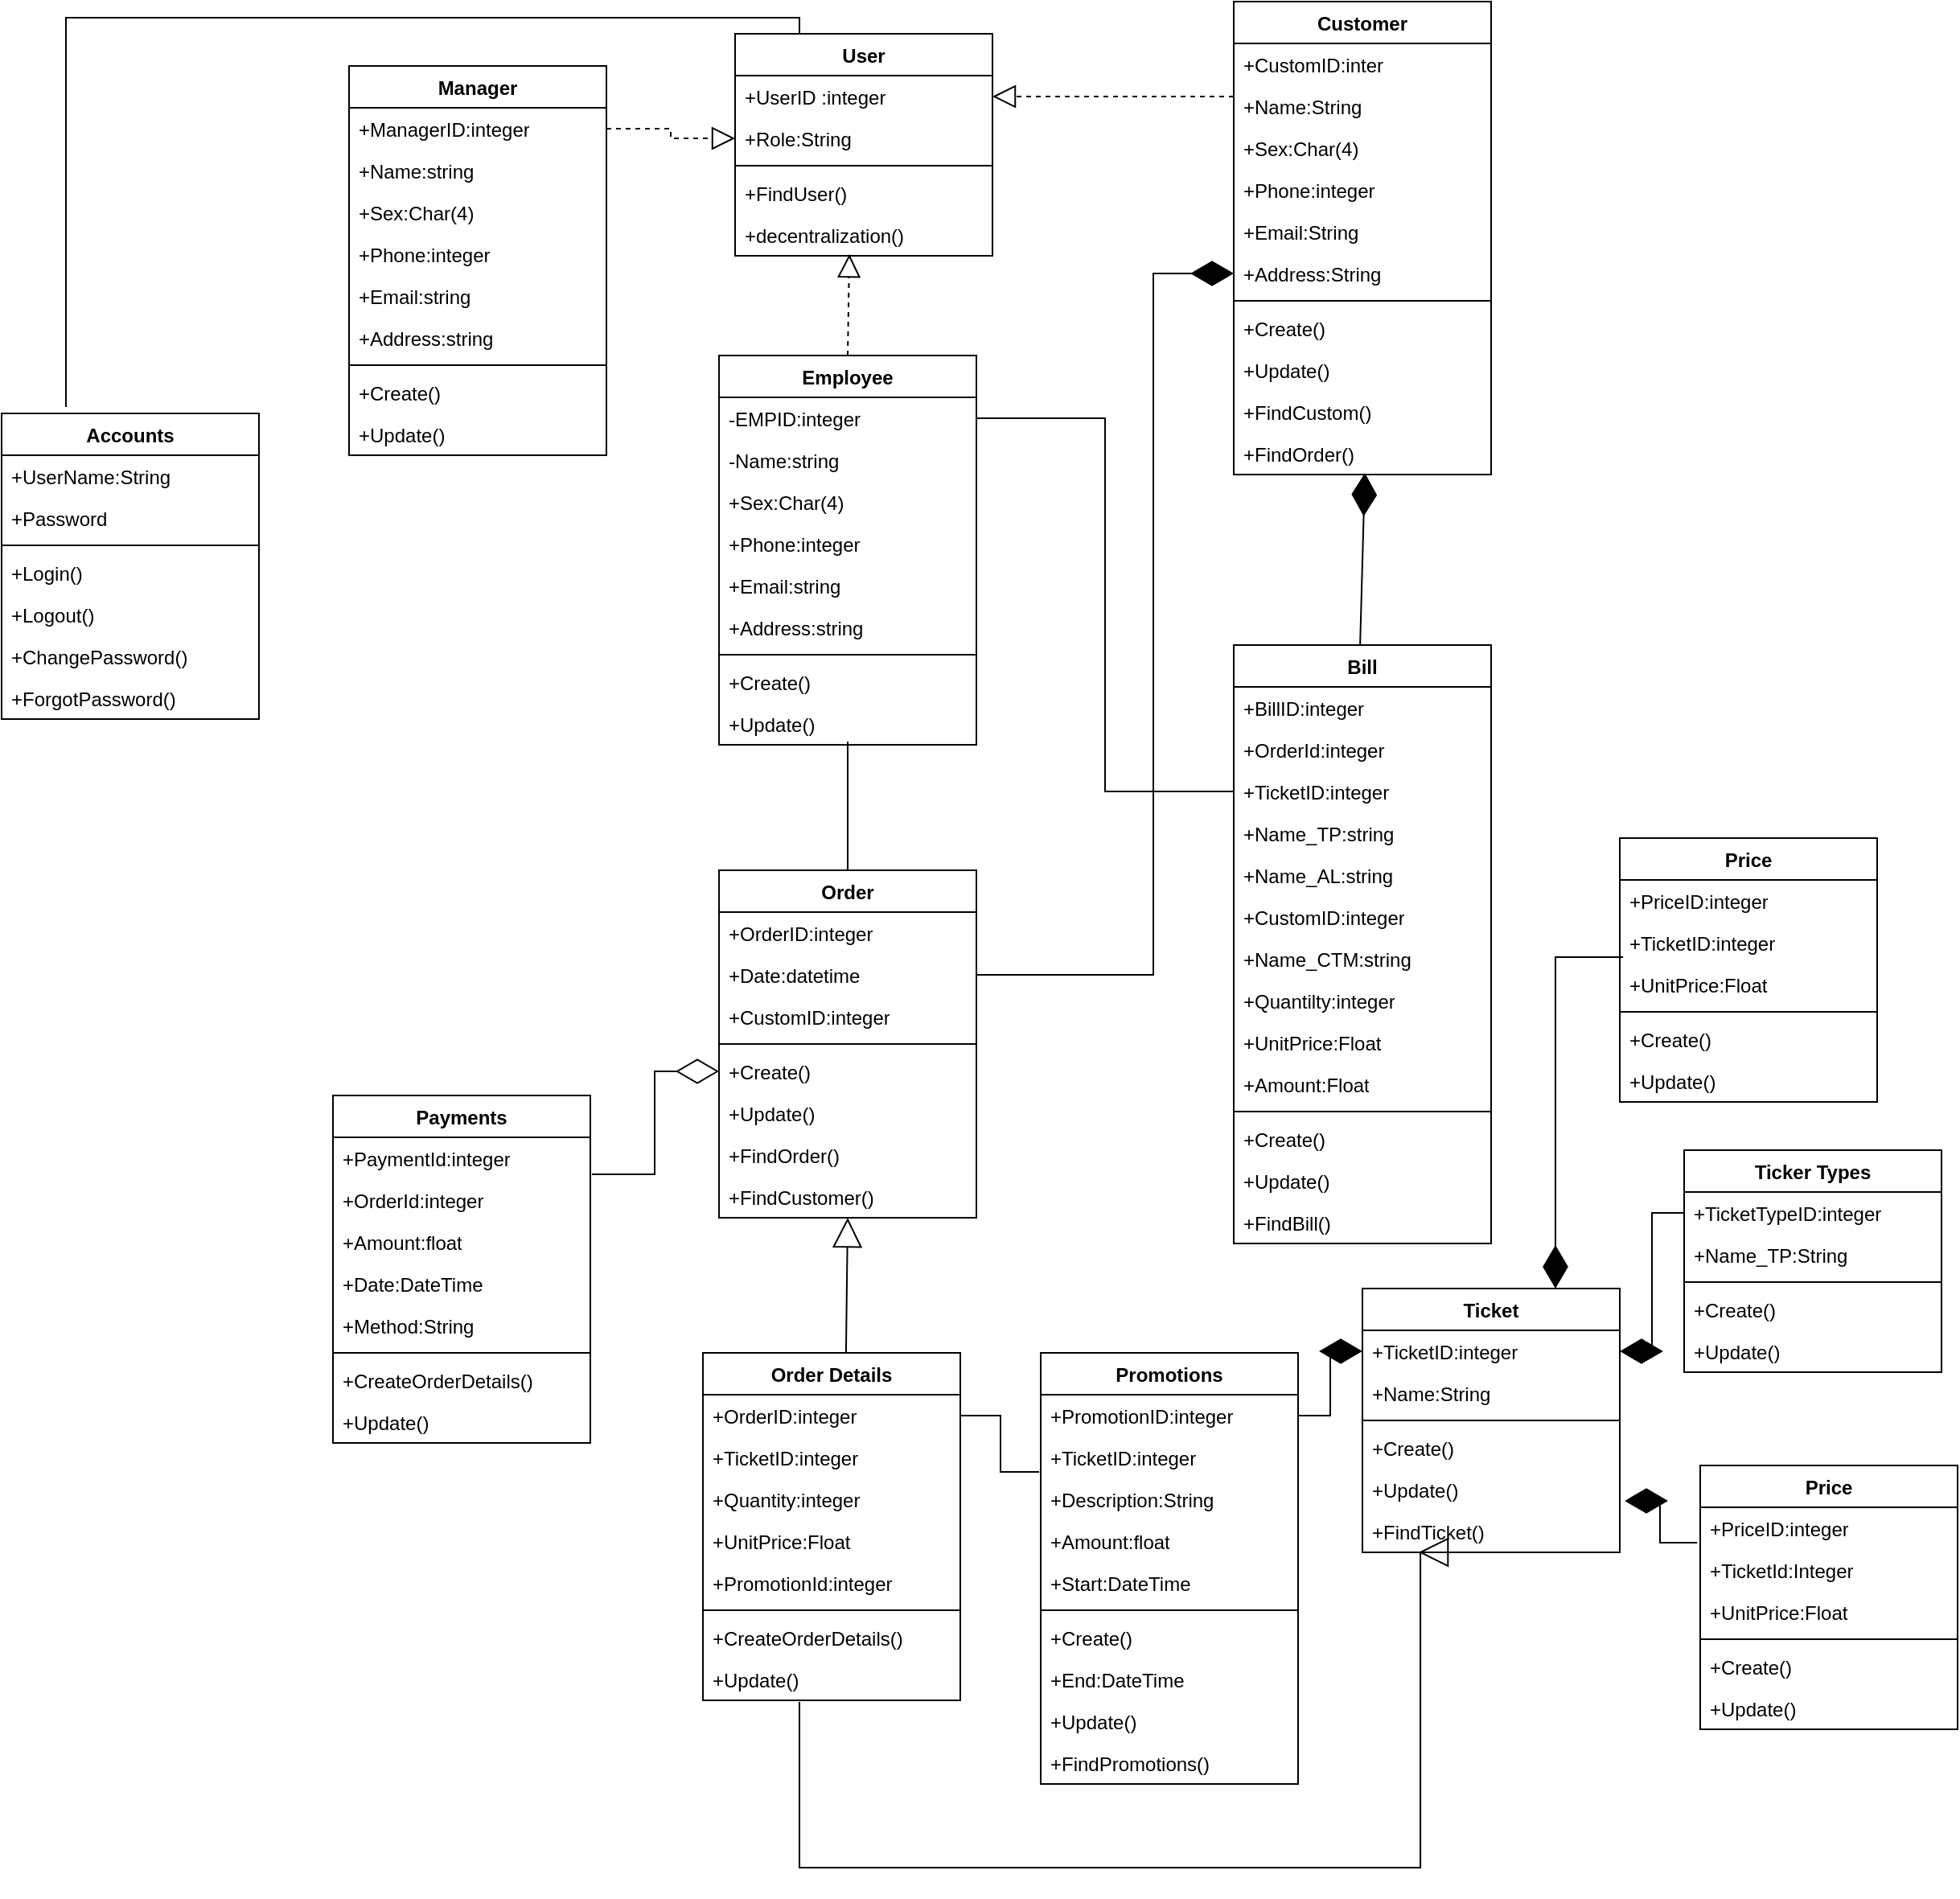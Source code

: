 <mxfile version="22.1.7" type="github">
  <diagram name="Trang-1" id="wTKLyf3fUEFRNmELYxPx">
    <mxGraphModel dx="2735" dy="1280" grid="0" gridSize="10" guides="1" tooltips="1" connect="1" arrows="1" fold="1" page="1" pageScale="1" pageWidth="827" pageHeight="1169" math="0" shadow="0">
      <root>
        <mxCell id="0" />
        <mxCell id="1" parent="0" />
        <mxCell id="P9Qw4flmXtpJQw9h0BrR-1" value="Accounts" style="swimlane;fontStyle=1;align=center;verticalAlign=top;childLayout=stackLayout;horizontal=1;startSize=26;horizontalStack=0;resizeParent=1;resizeParentMax=0;resizeLast=0;collapsible=1;marginBottom=0;whiteSpace=wrap;html=1;" vertex="1" parent="1">
          <mxGeometry x="-246" y="616" width="160" height="190" as="geometry" />
        </mxCell>
        <mxCell id="P9Qw4flmXtpJQw9h0BrR-2" value="+UserName:String" style="text;strokeColor=none;fillColor=none;align=left;verticalAlign=top;spacingLeft=4;spacingRight=4;overflow=hidden;rotatable=0;points=[[0,0.5],[1,0.5]];portConstraint=eastwest;whiteSpace=wrap;html=1;" vertex="1" parent="P9Qw4flmXtpJQw9h0BrR-1">
          <mxGeometry y="26" width="160" height="26" as="geometry" />
        </mxCell>
        <mxCell id="P9Qw4flmXtpJQw9h0BrR-5" value="+Password" style="text;strokeColor=none;fillColor=none;align=left;verticalAlign=top;spacingLeft=4;spacingRight=4;overflow=hidden;rotatable=0;points=[[0,0.5],[1,0.5]];portConstraint=eastwest;whiteSpace=wrap;html=1;" vertex="1" parent="P9Qw4flmXtpJQw9h0BrR-1">
          <mxGeometry y="52" width="160" height="26" as="geometry" />
        </mxCell>
        <mxCell id="P9Qw4flmXtpJQw9h0BrR-3" value="" style="line;strokeWidth=1;fillColor=none;align=left;verticalAlign=middle;spacingTop=-1;spacingLeft=3;spacingRight=3;rotatable=0;labelPosition=right;points=[];portConstraint=eastwest;strokeColor=inherit;" vertex="1" parent="P9Qw4flmXtpJQw9h0BrR-1">
          <mxGeometry y="78" width="160" height="8" as="geometry" />
        </mxCell>
        <mxCell id="P9Qw4flmXtpJQw9h0BrR-4" value="+Login()" style="text;strokeColor=none;fillColor=none;align=left;verticalAlign=top;spacingLeft=4;spacingRight=4;overflow=hidden;rotatable=0;points=[[0,0.5],[1,0.5]];portConstraint=eastwest;whiteSpace=wrap;html=1;" vertex="1" parent="P9Qw4flmXtpJQw9h0BrR-1">
          <mxGeometry y="86" width="160" height="26" as="geometry" />
        </mxCell>
        <mxCell id="P9Qw4flmXtpJQw9h0BrR-8" value="+Logout()" style="text;strokeColor=none;fillColor=none;align=left;verticalAlign=top;spacingLeft=4;spacingRight=4;overflow=hidden;rotatable=0;points=[[0,0.5],[1,0.5]];portConstraint=eastwest;whiteSpace=wrap;html=1;" vertex="1" parent="P9Qw4flmXtpJQw9h0BrR-1">
          <mxGeometry y="112" width="160" height="26" as="geometry" />
        </mxCell>
        <mxCell id="P9Qw4flmXtpJQw9h0BrR-9" value="+ChangePassword()" style="text;strokeColor=none;fillColor=none;align=left;verticalAlign=top;spacingLeft=4;spacingRight=4;overflow=hidden;rotatable=0;points=[[0,0.5],[1,0.5]];portConstraint=eastwest;whiteSpace=wrap;html=1;" vertex="1" parent="P9Qw4flmXtpJQw9h0BrR-1">
          <mxGeometry y="138" width="160" height="26" as="geometry" />
        </mxCell>
        <mxCell id="P9Qw4flmXtpJQw9h0BrR-10" value="+ForgotPassword()" style="text;strokeColor=none;fillColor=none;align=left;verticalAlign=top;spacingLeft=4;spacingRight=4;overflow=hidden;rotatable=0;points=[[0,0.5],[1,0.5]];portConstraint=eastwest;whiteSpace=wrap;html=1;" vertex="1" parent="P9Qw4flmXtpJQw9h0BrR-1">
          <mxGeometry y="164" width="160" height="26" as="geometry" />
        </mxCell>
        <mxCell id="P9Qw4flmXtpJQw9h0BrR-15" value="User" style="swimlane;fontStyle=1;align=center;verticalAlign=top;childLayout=stackLayout;horizontal=1;startSize=26;horizontalStack=0;resizeParent=1;resizeParentMax=0;resizeLast=0;collapsible=1;marginBottom=0;whiteSpace=wrap;html=1;" vertex="1" parent="1">
          <mxGeometry x="210" y="380" width="160" height="138" as="geometry" />
        </mxCell>
        <mxCell id="P9Qw4flmXtpJQw9h0BrR-16" value="+UserID :integer" style="text;strokeColor=none;fillColor=none;align=left;verticalAlign=top;spacingLeft=4;spacingRight=4;overflow=hidden;rotatable=0;points=[[0,0.5],[1,0.5]];portConstraint=eastwest;whiteSpace=wrap;html=1;" vertex="1" parent="P9Qw4flmXtpJQw9h0BrR-15">
          <mxGeometry y="26" width="160" height="26" as="geometry" />
        </mxCell>
        <mxCell id="P9Qw4flmXtpJQw9h0BrR-20" value="+Role:String" style="text;strokeColor=none;fillColor=none;align=left;verticalAlign=top;spacingLeft=4;spacingRight=4;overflow=hidden;rotatable=0;points=[[0,0.5],[1,0.5]];portConstraint=eastwest;whiteSpace=wrap;html=1;" vertex="1" parent="P9Qw4flmXtpJQw9h0BrR-15">
          <mxGeometry y="52" width="160" height="26" as="geometry" />
        </mxCell>
        <mxCell id="P9Qw4flmXtpJQw9h0BrR-17" value="" style="line;strokeWidth=1;fillColor=none;align=left;verticalAlign=middle;spacingTop=-1;spacingLeft=3;spacingRight=3;rotatable=0;labelPosition=right;points=[];portConstraint=eastwest;strokeColor=inherit;" vertex="1" parent="P9Qw4flmXtpJQw9h0BrR-15">
          <mxGeometry y="78" width="160" height="8" as="geometry" />
        </mxCell>
        <mxCell id="P9Qw4flmXtpJQw9h0BrR-18" value="+FindUser()" style="text;strokeColor=none;fillColor=none;align=left;verticalAlign=top;spacingLeft=4;spacingRight=4;overflow=hidden;rotatable=0;points=[[0,0.5],[1,0.5]];portConstraint=eastwest;whiteSpace=wrap;html=1;" vertex="1" parent="P9Qw4flmXtpJQw9h0BrR-15">
          <mxGeometry y="86" width="160" height="26" as="geometry" />
        </mxCell>
        <mxCell id="P9Qw4flmXtpJQw9h0BrR-19" value="+decentralization()" style="text;strokeColor=none;fillColor=none;align=left;verticalAlign=top;spacingLeft=4;spacingRight=4;overflow=hidden;rotatable=0;points=[[0,0.5],[1,0.5]];portConstraint=eastwest;whiteSpace=wrap;html=1;" vertex="1" parent="P9Qw4flmXtpJQw9h0BrR-15">
          <mxGeometry y="112" width="160" height="26" as="geometry" />
        </mxCell>
        <mxCell id="P9Qw4flmXtpJQw9h0BrR-21" value="Manager" style="swimlane;fontStyle=1;align=center;verticalAlign=top;childLayout=stackLayout;horizontal=1;startSize=26;horizontalStack=0;resizeParent=1;resizeParentMax=0;resizeLast=0;collapsible=1;marginBottom=0;whiteSpace=wrap;html=1;" vertex="1" parent="1">
          <mxGeometry x="-30" y="400" width="160" height="242" as="geometry" />
        </mxCell>
        <mxCell id="P9Qw4flmXtpJQw9h0BrR-26" value="+ManagerID:integer" style="text;strokeColor=none;fillColor=none;align=left;verticalAlign=top;spacingLeft=4;spacingRight=4;overflow=hidden;rotatable=0;points=[[0,0.5],[1,0.5]];portConstraint=eastwest;whiteSpace=wrap;html=1;" vertex="1" parent="P9Qw4flmXtpJQw9h0BrR-21">
          <mxGeometry y="26" width="160" height="26" as="geometry" />
        </mxCell>
        <mxCell id="P9Qw4flmXtpJQw9h0BrR-27" value="+Name:string" style="text;strokeColor=none;fillColor=none;align=left;verticalAlign=top;spacingLeft=4;spacingRight=4;overflow=hidden;rotatable=0;points=[[0,0.5],[1,0.5]];portConstraint=eastwest;whiteSpace=wrap;html=1;" vertex="1" parent="P9Qw4flmXtpJQw9h0BrR-21">
          <mxGeometry y="52" width="160" height="26" as="geometry" />
        </mxCell>
        <mxCell id="P9Qw4flmXtpJQw9h0BrR-28" value="+Sex:Char(4)" style="text;strokeColor=none;fillColor=none;align=left;verticalAlign=top;spacingLeft=4;spacingRight=4;overflow=hidden;rotatable=0;points=[[0,0.5],[1,0.5]];portConstraint=eastwest;whiteSpace=wrap;html=1;" vertex="1" parent="P9Qw4flmXtpJQw9h0BrR-21">
          <mxGeometry y="78" width="160" height="26" as="geometry" />
        </mxCell>
        <mxCell id="P9Qw4flmXtpJQw9h0BrR-30" value="+Phone:integer" style="text;strokeColor=none;fillColor=none;align=left;verticalAlign=top;spacingLeft=4;spacingRight=4;overflow=hidden;rotatable=0;points=[[0,0.5],[1,0.5]];portConstraint=eastwest;whiteSpace=wrap;html=1;" vertex="1" parent="P9Qw4flmXtpJQw9h0BrR-21">
          <mxGeometry y="104" width="160" height="26" as="geometry" />
        </mxCell>
        <mxCell id="P9Qw4flmXtpJQw9h0BrR-31" value="+Email:string" style="text;strokeColor=none;fillColor=none;align=left;verticalAlign=top;spacingLeft=4;spacingRight=4;overflow=hidden;rotatable=0;points=[[0,0.5],[1,0.5]];portConstraint=eastwest;whiteSpace=wrap;html=1;" vertex="1" parent="P9Qw4flmXtpJQw9h0BrR-21">
          <mxGeometry y="130" width="160" height="26" as="geometry" />
        </mxCell>
        <mxCell id="P9Qw4flmXtpJQw9h0BrR-29" value="+Address:string" style="text;strokeColor=none;fillColor=none;align=left;verticalAlign=top;spacingLeft=4;spacingRight=4;overflow=hidden;rotatable=0;points=[[0,0.5],[1,0.5]];portConstraint=eastwest;whiteSpace=wrap;html=1;" vertex="1" parent="P9Qw4flmXtpJQw9h0BrR-21">
          <mxGeometry y="156" width="160" height="26" as="geometry" />
        </mxCell>
        <mxCell id="P9Qw4flmXtpJQw9h0BrR-23" value="" style="line;strokeWidth=1;fillColor=none;align=left;verticalAlign=middle;spacingTop=-1;spacingLeft=3;spacingRight=3;rotatable=0;labelPosition=right;points=[];portConstraint=eastwest;strokeColor=inherit;" vertex="1" parent="P9Qw4flmXtpJQw9h0BrR-21">
          <mxGeometry y="182" width="160" height="8" as="geometry" />
        </mxCell>
        <mxCell id="P9Qw4flmXtpJQw9h0BrR-32" value="+Create()" style="text;strokeColor=none;fillColor=none;align=left;verticalAlign=top;spacingLeft=4;spacingRight=4;overflow=hidden;rotatable=0;points=[[0,0.5],[1,0.5]];portConstraint=eastwest;whiteSpace=wrap;html=1;" vertex="1" parent="P9Qw4flmXtpJQw9h0BrR-21">
          <mxGeometry y="190" width="160" height="26" as="geometry" />
        </mxCell>
        <mxCell id="P9Qw4flmXtpJQw9h0BrR-24" value="+Update()" style="text;strokeColor=none;fillColor=none;align=left;verticalAlign=top;spacingLeft=4;spacingRight=4;overflow=hidden;rotatable=0;points=[[0,0.5],[1,0.5]];portConstraint=eastwest;whiteSpace=wrap;html=1;" vertex="1" parent="P9Qw4flmXtpJQw9h0BrR-21">
          <mxGeometry y="216" width="160" height="26" as="geometry" />
        </mxCell>
        <mxCell id="P9Qw4flmXtpJQw9h0BrR-36" value="" style="endArrow=none;html=1;rounded=0;exitX=0.25;exitY=0;exitDx=0;exitDy=0;edgeStyle=orthogonalEdgeStyle;" edge="1" parent="1" source="P9Qw4flmXtpJQw9h0BrR-15">
          <mxGeometry width="50" height="50" relative="1" as="geometry">
            <mxPoint x="190" y="360" as="sourcePoint" />
            <mxPoint x="-206" y="612" as="targetPoint" />
            <Array as="points">
              <mxPoint x="250" y="370" />
              <mxPoint x="-206" y="370" />
            </Array>
          </mxGeometry>
        </mxCell>
        <mxCell id="P9Qw4flmXtpJQw9h0BrR-38" value="" style="endArrow=block;dashed=1;endFill=0;endSize=12;html=1;rounded=0;exitX=1;exitY=0.5;exitDx=0;exitDy=0;entryX=0;entryY=0.5;entryDx=0;entryDy=0;edgeStyle=orthogonalEdgeStyle;" edge="1" parent="1" source="P9Qw4flmXtpJQw9h0BrR-26" target="P9Qw4flmXtpJQw9h0BrR-20">
          <mxGeometry width="160" relative="1" as="geometry">
            <mxPoint x="50" y="420" as="sourcePoint" />
            <mxPoint x="210" y="420" as="targetPoint" />
          </mxGeometry>
        </mxCell>
        <mxCell id="P9Qw4flmXtpJQw9h0BrR-39" value="Employee" style="swimlane;fontStyle=1;align=center;verticalAlign=top;childLayout=stackLayout;horizontal=1;startSize=26;horizontalStack=0;resizeParent=1;resizeParentMax=0;resizeLast=0;collapsible=1;marginBottom=0;whiteSpace=wrap;html=1;" vertex="1" parent="1">
          <mxGeometry x="200" y="580" width="160" height="242" as="geometry" />
        </mxCell>
        <mxCell id="P9Qw4flmXtpJQw9h0BrR-40" value="-EMPID:integer" style="text;strokeColor=none;fillColor=none;align=left;verticalAlign=top;spacingLeft=4;spacingRight=4;overflow=hidden;rotatable=0;points=[[0,0.5],[1,0.5]];portConstraint=eastwest;whiteSpace=wrap;html=1;" vertex="1" parent="P9Qw4flmXtpJQw9h0BrR-39">
          <mxGeometry y="26" width="160" height="26" as="geometry" />
        </mxCell>
        <mxCell id="P9Qw4flmXtpJQw9h0BrR-43" value="-Name:string" style="text;strokeColor=none;fillColor=none;align=left;verticalAlign=top;spacingLeft=4;spacingRight=4;overflow=hidden;rotatable=0;points=[[0,0.5],[1,0.5]];portConstraint=eastwest;whiteSpace=wrap;html=1;" vertex="1" parent="P9Qw4flmXtpJQw9h0BrR-39">
          <mxGeometry y="52" width="160" height="26" as="geometry" />
        </mxCell>
        <mxCell id="P9Qw4flmXtpJQw9h0BrR-44" value="+Sex:Char(4)" style="text;strokeColor=none;fillColor=none;align=left;verticalAlign=top;spacingLeft=4;spacingRight=4;overflow=hidden;rotatable=0;points=[[0,0.5],[1,0.5]];portConstraint=eastwest;whiteSpace=wrap;html=1;" vertex="1" parent="P9Qw4flmXtpJQw9h0BrR-39">
          <mxGeometry y="78" width="160" height="26" as="geometry" />
        </mxCell>
        <mxCell id="P9Qw4flmXtpJQw9h0BrR-45" value="+Phone:integer" style="text;strokeColor=none;fillColor=none;align=left;verticalAlign=top;spacingLeft=4;spacingRight=4;overflow=hidden;rotatable=0;points=[[0,0.5],[1,0.5]];portConstraint=eastwest;whiteSpace=wrap;html=1;" vertex="1" parent="P9Qw4flmXtpJQw9h0BrR-39">
          <mxGeometry y="104" width="160" height="26" as="geometry" />
        </mxCell>
        <mxCell id="P9Qw4flmXtpJQw9h0BrR-46" value="+Email:string" style="text;strokeColor=none;fillColor=none;align=left;verticalAlign=top;spacingLeft=4;spacingRight=4;overflow=hidden;rotatable=0;points=[[0,0.5],[1,0.5]];portConstraint=eastwest;whiteSpace=wrap;html=1;" vertex="1" parent="P9Qw4flmXtpJQw9h0BrR-39">
          <mxGeometry y="130" width="160" height="26" as="geometry" />
        </mxCell>
        <mxCell id="P9Qw4flmXtpJQw9h0BrR-47" value="+Address:string" style="text;strokeColor=none;fillColor=none;align=left;verticalAlign=top;spacingLeft=4;spacingRight=4;overflow=hidden;rotatable=0;points=[[0,0.5],[1,0.5]];portConstraint=eastwest;whiteSpace=wrap;html=1;" vertex="1" parent="P9Qw4flmXtpJQw9h0BrR-39">
          <mxGeometry y="156" width="160" height="26" as="geometry" />
        </mxCell>
        <mxCell id="P9Qw4flmXtpJQw9h0BrR-41" value="" style="line;strokeWidth=1;fillColor=none;align=left;verticalAlign=middle;spacingTop=-1;spacingLeft=3;spacingRight=3;rotatable=0;labelPosition=right;points=[];portConstraint=eastwest;strokeColor=inherit;" vertex="1" parent="P9Qw4flmXtpJQw9h0BrR-39">
          <mxGeometry y="182" width="160" height="8" as="geometry" />
        </mxCell>
        <mxCell id="P9Qw4flmXtpJQw9h0BrR-42" value="+Create()" style="text;strokeColor=none;fillColor=none;align=left;verticalAlign=top;spacingLeft=4;spacingRight=4;overflow=hidden;rotatable=0;points=[[0,0.5],[1,0.5]];portConstraint=eastwest;whiteSpace=wrap;html=1;" vertex="1" parent="P9Qw4flmXtpJQw9h0BrR-39">
          <mxGeometry y="190" width="160" height="26" as="geometry" />
        </mxCell>
        <mxCell id="P9Qw4flmXtpJQw9h0BrR-48" value="+Update()" style="text;strokeColor=none;fillColor=none;align=left;verticalAlign=top;spacingLeft=4;spacingRight=4;overflow=hidden;rotatable=0;points=[[0,0.5],[1,0.5]];portConstraint=eastwest;whiteSpace=wrap;html=1;" vertex="1" parent="P9Qw4flmXtpJQw9h0BrR-39">
          <mxGeometry y="216" width="160" height="26" as="geometry" />
        </mxCell>
        <mxCell id="P9Qw4flmXtpJQw9h0BrR-49" value="" style="endArrow=block;dashed=1;endFill=0;endSize=12;html=1;rounded=0;entryX=0.444;entryY=0.962;entryDx=0;entryDy=0;entryPerimeter=0;exitX=0.5;exitY=0;exitDx=0;exitDy=0;" edge="1" parent="1" source="P9Qw4flmXtpJQw9h0BrR-39" target="P9Qw4flmXtpJQw9h0BrR-19">
          <mxGeometry width="160" relative="1" as="geometry">
            <mxPoint x="150" y="610" as="sourcePoint" />
            <mxPoint x="310" y="610" as="targetPoint" />
          </mxGeometry>
        </mxCell>
        <mxCell id="P9Qw4flmXtpJQw9h0BrR-50" value="Customer" style="swimlane;fontStyle=1;align=center;verticalAlign=top;childLayout=stackLayout;horizontal=1;startSize=26;horizontalStack=0;resizeParent=1;resizeParentMax=0;resizeLast=0;collapsible=1;marginBottom=0;whiteSpace=wrap;html=1;" vertex="1" parent="1">
          <mxGeometry x="520" y="360" width="160" height="294" as="geometry" />
        </mxCell>
        <mxCell id="P9Qw4flmXtpJQw9h0BrR-51" value="+CustomID:inter" style="text;strokeColor=none;fillColor=none;align=left;verticalAlign=top;spacingLeft=4;spacingRight=4;overflow=hidden;rotatable=0;points=[[0,0.5],[1,0.5]];portConstraint=eastwest;whiteSpace=wrap;html=1;" vertex="1" parent="P9Qw4flmXtpJQw9h0BrR-50">
          <mxGeometry y="26" width="160" height="26" as="geometry" />
        </mxCell>
        <mxCell id="P9Qw4flmXtpJQw9h0BrR-54" value="+Name:String" style="text;strokeColor=none;fillColor=none;align=left;verticalAlign=top;spacingLeft=4;spacingRight=4;overflow=hidden;rotatable=0;points=[[0,0.5],[1,0.5]];portConstraint=eastwest;whiteSpace=wrap;html=1;" vertex="1" parent="P9Qw4flmXtpJQw9h0BrR-50">
          <mxGeometry y="52" width="160" height="26" as="geometry" />
        </mxCell>
        <mxCell id="P9Qw4flmXtpJQw9h0BrR-55" value="+Sex:Char(4)" style="text;strokeColor=none;fillColor=none;align=left;verticalAlign=top;spacingLeft=4;spacingRight=4;overflow=hidden;rotatable=0;points=[[0,0.5],[1,0.5]];portConstraint=eastwest;whiteSpace=wrap;html=1;" vertex="1" parent="P9Qw4flmXtpJQw9h0BrR-50">
          <mxGeometry y="78" width="160" height="26" as="geometry" />
        </mxCell>
        <mxCell id="P9Qw4flmXtpJQw9h0BrR-56" value="+Phone:integer" style="text;strokeColor=none;fillColor=none;align=left;verticalAlign=top;spacingLeft=4;spacingRight=4;overflow=hidden;rotatable=0;points=[[0,0.5],[1,0.5]];portConstraint=eastwest;whiteSpace=wrap;html=1;" vertex="1" parent="P9Qw4flmXtpJQw9h0BrR-50">
          <mxGeometry y="104" width="160" height="26" as="geometry" />
        </mxCell>
        <mxCell id="P9Qw4flmXtpJQw9h0BrR-57" value="+Email:String" style="text;strokeColor=none;fillColor=none;align=left;verticalAlign=top;spacingLeft=4;spacingRight=4;overflow=hidden;rotatable=0;points=[[0,0.5],[1,0.5]];portConstraint=eastwest;whiteSpace=wrap;html=1;" vertex="1" parent="P9Qw4flmXtpJQw9h0BrR-50">
          <mxGeometry y="130" width="160" height="26" as="geometry" />
        </mxCell>
        <mxCell id="P9Qw4flmXtpJQw9h0BrR-58" value="+Address:String" style="text;strokeColor=none;fillColor=none;align=left;verticalAlign=top;spacingLeft=4;spacingRight=4;overflow=hidden;rotatable=0;points=[[0,0.5],[1,0.5]];portConstraint=eastwest;whiteSpace=wrap;html=1;" vertex="1" parent="P9Qw4flmXtpJQw9h0BrR-50">
          <mxGeometry y="156" width="160" height="26" as="geometry" />
        </mxCell>
        <mxCell id="P9Qw4flmXtpJQw9h0BrR-52" value="" style="line;strokeWidth=1;fillColor=none;align=left;verticalAlign=middle;spacingTop=-1;spacingLeft=3;spacingRight=3;rotatable=0;labelPosition=right;points=[];portConstraint=eastwest;strokeColor=inherit;" vertex="1" parent="P9Qw4flmXtpJQw9h0BrR-50">
          <mxGeometry y="182" width="160" height="8" as="geometry" />
        </mxCell>
        <mxCell id="P9Qw4flmXtpJQw9h0BrR-53" value="+Create()" style="text;strokeColor=none;fillColor=none;align=left;verticalAlign=top;spacingLeft=4;spacingRight=4;overflow=hidden;rotatable=0;points=[[0,0.5],[1,0.5]];portConstraint=eastwest;whiteSpace=wrap;html=1;" vertex="1" parent="P9Qw4flmXtpJQw9h0BrR-50">
          <mxGeometry y="190" width="160" height="26" as="geometry" />
        </mxCell>
        <mxCell id="P9Qw4flmXtpJQw9h0BrR-59" value="+Update()" style="text;strokeColor=none;fillColor=none;align=left;verticalAlign=top;spacingLeft=4;spacingRight=4;overflow=hidden;rotatable=0;points=[[0,0.5],[1,0.5]];portConstraint=eastwest;whiteSpace=wrap;html=1;" vertex="1" parent="P9Qw4flmXtpJQw9h0BrR-50">
          <mxGeometry y="216" width="160" height="26" as="geometry" />
        </mxCell>
        <mxCell id="P9Qw4flmXtpJQw9h0BrR-60" value="+FindCustom()" style="text;strokeColor=none;fillColor=none;align=left;verticalAlign=top;spacingLeft=4;spacingRight=4;overflow=hidden;rotatable=0;points=[[0,0.5],[1,0.5]];portConstraint=eastwest;whiteSpace=wrap;html=1;" vertex="1" parent="P9Qw4flmXtpJQw9h0BrR-50">
          <mxGeometry y="242" width="160" height="26" as="geometry" />
        </mxCell>
        <mxCell id="P9Qw4flmXtpJQw9h0BrR-61" value="+FindOrder()" style="text;strokeColor=none;fillColor=none;align=left;verticalAlign=top;spacingLeft=4;spacingRight=4;overflow=hidden;rotatable=0;points=[[0,0.5],[1,0.5]];portConstraint=eastwest;whiteSpace=wrap;html=1;" vertex="1" parent="P9Qw4flmXtpJQw9h0BrR-50">
          <mxGeometry y="268" width="160" height="26" as="geometry" />
        </mxCell>
        <mxCell id="P9Qw4flmXtpJQw9h0BrR-62" value="" style="endArrow=block;dashed=1;endFill=0;endSize=12;html=1;rounded=0;entryX=1;entryY=0.5;entryDx=0;entryDy=0;exitX=0;exitY=0.269;exitDx=0;exitDy=0;exitPerimeter=0;" edge="1" parent="1" source="P9Qw4flmXtpJQw9h0BrR-54" target="P9Qw4flmXtpJQw9h0BrR-16">
          <mxGeometry width="160" relative="1" as="geometry">
            <mxPoint x="290" y="360" as="sourcePoint" />
            <mxPoint x="450" y="360" as="targetPoint" />
          </mxGeometry>
        </mxCell>
        <mxCell id="P9Qw4flmXtpJQw9h0BrR-63" value="Bill" style="swimlane;fontStyle=1;align=center;verticalAlign=top;childLayout=stackLayout;horizontal=1;startSize=26;horizontalStack=0;resizeParent=1;resizeParentMax=0;resizeLast=0;collapsible=1;marginBottom=0;whiteSpace=wrap;html=1;" vertex="1" parent="1">
          <mxGeometry x="520" y="760" width="160" height="372" as="geometry" />
        </mxCell>
        <mxCell id="P9Qw4flmXtpJQw9h0BrR-64" value="+BillID:integer" style="text;strokeColor=none;fillColor=none;align=left;verticalAlign=top;spacingLeft=4;spacingRight=4;overflow=hidden;rotatable=0;points=[[0,0.5],[1,0.5]];portConstraint=eastwest;whiteSpace=wrap;html=1;" vertex="1" parent="P9Qw4flmXtpJQw9h0BrR-63">
          <mxGeometry y="26" width="160" height="26" as="geometry" />
        </mxCell>
        <mxCell id="P9Qw4flmXtpJQw9h0BrR-70" value="+OrderId:integer" style="text;strokeColor=none;fillColor=none;align=left;verticalAlign=top;spacingLeft=4;spacingRight=4;overflow=hidden;rotatable=0;points=[[0,0.5],[1,0.5]];portConstraint=eastwest;whiteSpace=wrap;html=1;" vertex="1" parent="P9Qw4flmXtpJQw9h0BrR-63">
          <mxGeometry y="52" width="160" height="26" as="geometry" />
        </mxCell>
        <mxCell id="P9Qw4flmXtpJQw9h0BrR-69" value="+TicketID:integer" style="text;strokeColor=none;fillColor=none;align=left;verticalAlign=top;spacingLeft=4;spacingRight=4;overflow=hidden;rotatable=0;points=[[0,0.5],[1,0.5]];portConstraint=eastwest;whiteSpace=wrap;html=1;" vertex="1" parent="P9Qw4flmXtpJQw9h0BrR-63">
          <mxGeometry y="78" width="160" height="26" as="geometry" />
        </mxCell>
        <mxCell id="P9Qw4flmXtpJQw9h0BrR-68" value="+Name_TP:string" style="text;strokeColor=none;fillColor=none;align=left;verticalAlign=top;spacingLeft=4;spacingRight=4;overflow=hidden;rotatable=0;points=[[0,0.5],[1,0.5]];portConstraint=eastwest;whiteSpace=wrap;html=1;" vertex="1" parent="P9Qw4flmXtpJQw9h0BrR-63">
          <mxGeometry y="104" width="160" height="26" as="geometry" />
        </mxCell>
        <mxCell id="P9Qw4flmXtpJQw9h0BrR-67" value="+Name_AL:string" style="text;strokeColor=none;fillColor=none;align=left;verticalAlign=top;spacingLeft=4;spacingRight=4;overflow=hidden;rotatable=0;points=[[0,0.5],[1,0.5]];portConstraint=eastwest;whiteSpace=wrap;html=1;" vertex="1" parent="P9Qw4flmXtpJQw9h0BrR-63">
          <mxGeometry y="130" width="160" height="26" as="geometry" />
        </mxCell>
        <mxCell id="P9Qw4flmXtpJQw9h0BrR-71" value="+CustomID:integer" style="text;strokeColor=none;fillColor=none;align=left;verticalAlign=top;spacingLeft=4;spacingRight=4;overflow=hidden;rotatable=0;points=[[0,0.5],[1,0.5]];portConstraint=eastwest;whiteSpace=wrap;html=1;" vertex="1" parent="P9Qw4flmXtpJQw9h0BrR-63">
          <mxGeometry y="156" width="160" height="26" as="geometry" />
        </mxCell>
        <mxCell id="P9Qw4flmXtpJQw9h0BrR-72" value="+Name_CTM:string" style="text;strokeColor=none;fillColor=none;align=left;verticalAlign=top;spacingLeft=4;spacingRight=4;overflow=hidden;rotatable=0;points=[[0,0.5],[1,0.5]];portConstraint=eastwest;whiteSpace=wrap;html=1;" vertex="1" parent="P9Qw4flmXtpJQw9h0BrR-63">
          <mxGeometry y="182" width="160" height="26" as="geometry" />
        </mxCell>
        <mxCell id="P9Qw4flmXtpJQw9h0BrR-73" value="+Quantilty:integer" style="text;strokeColor=none;fillColor=none;align=left;verticalAlign=top;spacingLeft=4;spacingRight=4;overflow=hidden;rotatable=0;points=[[0,0.5],[1,0.5]];portConstraint=eastwest;whiteSpace=wrap;html=1;" vertex="1" parent="P9Qw4flmXtpJQw9h0BrR-63">
          <mxGeometry y="208" width="160" height="26" as="geometry" />
        </mxCell>
        <mxCell id="P9Qw4flmXtpJQw9h0BrR-74" value="+UnitPrice:Float" style="text;strokeColor=none;fillColor=none;align=left;verticalAlign=top;spacingLeft=4;spacingRight=4;overflow=hidden;rotatable=0;points=[[0,0.5],[1,0.5]];portConstraint=eastwest;whiteSpace=wrap;html=1;" vertex="1" parent="P9Qw4flmXtpJQw9h0BrR-63">
          <mxGeometry y="234" width="160" height="26" as="geometry" />
        </mxCell>
        <mxCell id="P9Qw4flmXtpJQw9h0BrR-75" value="+Amount:Float" style="text;strokeColor=none;fillColor=none;align=left;verticalAlign=top;spacingLeft=4;spacingRight=4;overflow=hidden;rotatable=0;points=[[0,0.5],[1,0.5]];portConstraint=eastwest;whiteSpace=wrap;html=1;" vertex="1" parent="P9Qw4flmXtpJQw9h0BrR-63">
          <mxGeometry y="260" width="160" height="26" as="geometry" />
        </mxCell>
        <mxCell id="P9Qw4flmXtpJQw9h0BrR-65" value="" style="line;strokeWidth=1;fillColor=none;align=left;verticalAlign=middle;spacingTop=-1;spacingLeft=3;spacingRight=3;rotatable=0;labelPosition=right;points=[];portConstraint=eastwest;strokeColor=inherit;" vertex="1" parent="P9Qw4flmXtpJQw9h0BrR-63">
          <mxGeometry y="286" width="160" height="8" as="geometry" />
        </mxCell>
        <mxCell id="P9Qw4flmXtpJQw9h0BrR-66" value="+Create()" style="text;strokeColor=none;fillColor=none;align=left;verticalAlign=top;spacingLeft=4;spacingRight=4;overflow=hidden;rotatable=0;points=[[0,0.5],[1,0.5]];portConstraint=eastwest;whiteSpace=wrap;html=1;" vertex="1" parent="P9Qw4flmXtpJQw9h0BrR-63">
          <mxGeometry y="294" width="160" height="26" as="geometry" />
        </mxCell>
        <mxCell id="P9Qw4flmXtpJQw9h0BrR-76" value="+Update()" style="text;strokeColor=none;fillColor=none;align=left;verticalAlign=top;spacingLeft=4;spacingRight=4;overflow=hidden;rotatable=0;points=[[0,0.5],[1,0.5]];portConstraint=eastwest;whiteSpace=wrap;html=1;" vertex="1" parent="P9Qw4flmXtpJQw9h0BrR-63">
          <mxGeometry y="320" width="160" height="26" as="geometry" />
        </mxCell>
        <mxCell id="P9Qw4flmXtpJQw9h0BrR-77" value="+FindBill()" style="text;strokeColor=none;fillColor=none;align=left;verticalAlign=top;spacingLeft=4;spacingRight=4;overflow=hidden;rotatable=0;points=[[0,0.5],[1,0.5]];portConstraint=eastwest;whiteSpace=wrap;html=1;" vertex="1" parent="P9Qw4flmXtpJQw9h0BrR-63">
          <mxGeometry y="346" width="160" height="26" as="geometry" />
        </mxCell>
        <mxCell id="P9Qw4flmXtpJQw9h0BrR-78" value="" style="endArrow=none;html=1;rounded=0;entryX=0;entryY=0.5;entryDx=0;entryDy=0;exitX=1;exitY=0.5;exitDx=0;exitDy=0;edgeStyle=orthogonalEdgeStyle;" edge="1" parent="1" source="P9Qw4flmXtpJQw9h0BrR-40" target="P9Qw4flmXtpJQw9h0BrR-69">
          <mxGeometry width="50" height="50" relative="1" as="geometry">
            <mxPoint x="440" y="630" as="sourcePoint" />
            <mxPoint x="490" y="580" as="targetPoint" />
          </mxGeometry>
        </mxCell>
        <mxCell id="P9Qw4flmXtpJQw9h0BrR-83" value="Order" style="swimlane;fontStyle=1;align=center;verticalAlign=top;childLayout=stackLayout;horizontal=1;startSize=26;horizontalStack=0;resizeParent=1;resizeParentMax=0;resizeLast=0;collapsible=1;marginBottom=0;whiteSpace=wrap;html=1;" vertex="1" parent="1">
          <mxGeometry x="200" y="900" width="160" height="216" as="geometry" />
        </mxCell>
        <mxCell id="P9Qw4flmXtpJQw9h0BrR-84" value="+OrderID:integer" style="text;strokeColor=none;fillColor=none;align=left;verticalAlign=top;spacingLeft=4;spacingRight=4;overflow=hidden;rotatable=0;points=[[0,0.5],[1,0.5]];portConstraint=eastwest;whiteSpace=wrap;html=1;" vertex="1" parent="P9Qw4flmXtpJQw9h0BrR-83">
          <mxGeometry y="26" width="160" height="26" as="geometry" />
        </mxCell>
        <mxCell id="P9Qw4flmXtpJQw9h0BrR-87" value="+Date:datetime" style="text;strokeColor=none;fillColor=none;align=left;verticalAlign=top;spacingLeft=4;spacingRight=4;overflow=hidden;rotatable=0;points=[[0,0.5],[1,0.5]];portConstraint=eastwest;whiteSpace=wrap;html=1;" vertex="1" parent="P9Qw4flmXtpJQw9h0BrR-83">
          <mxGeometry y="52" width="160" height="26" as="geometry" />
        </mxCell>
        <mxCell id="P9Qw4flmXtpJQw9h0BrR-88" value="+CustomID:integer" style="text;strokeColor=none;fillColor=none;align=left;verticalAlign=top;spacingLeft=4;spacingRight=4;overflow=hidden;rotatable=0;points=[[0,0.5],[1,0.5]];portConstraint=eastwest;whiteSpace=wrap;html=1;" vertex="1" parent="P9Qw4flmXtpJQw9h0BrR-83">
          <mxGeometry y="78" width="160" height="26" as="geometry" />
        </mxCell>
        <mxCell id="P9Qw4flmXtpJQw9h0BrR-85" value="" style="line;strokeWidth=1;fillColor=none;align=left;verticalAlign=middle;spacingTop=-1;spacingLeft=3;spacingRight=3;rotatable=0;labelPosition=right;points=[];portConstraint=eastwest;strokeColor=inherit;" vertex="1" parent="P9Qw4flmXtpJQw9h0BrR-83">
          <mxGeometry y="104" width="160" height="8" as="geometry" />
        </mxCell>
        <mxCell id="P9Qw4flmXtpJQw9h0BrR-86" value="+Create()" style="text;strokeColor=none;fillColor=none;align=left;verticalAlign=top;spacingLeft=4;spacingRight=4;overflow=hidden;rotatable=0;points=[[0,0.5],[1,0.5]];portConstraint=eastwest;whiteSpace=wrap;html=1;" vertex="1" parent="P9Qw4flmXtpJQw9h0BrR-83">
          <mxGeometry y="112" width="160" height="26" as="geometry" />
        </mxCell>
        <mxCell id="P9Qw4flmXtpJQw9h0BrR-91" value="+Update()" style="text;strokeColor=none;fillColor=none;align=left;verticalAlign=top;spacingLeft=4;spacingRight=4;overflow=hidden;rotatable=0;points=[[0,0.5],[1,0.5]];portConstraint=eastwest;whiteSpace=wrap;html=1;" vertex="1" parent="P9Qw4flmXtpJQw9h0BrR-83">
          <mxGeometry y="138" width="160" height="26" as="geometry" />
        </mxCell>
        <mxCell id="P9Qw4flmXtpJQw9h0BrR-90" value="+FindOrder()" style="text;strokeColor=none;fillColor=none;align=left;verticalAlign=top;spacingLeft=4;spacingRight=4;overflow=hidden;rotatable=0;points=[[0,0.5],[1,0.5]];portConstraint=eastwest;whiteSpace=wrap;html=1;" vertex="1" parent="P9Qw4flmXtpJQw9h0BrR-83">
          <mxGeometry y="164" width="160" height="26" as="geometry" />
        </mxCell>
        <mxCell id="P9Qw4flmXtpJQw9h0BrR-89" value="+FindCustomer()" style="text;strokeColor=none;fillColor=none;align=left;verticalAlign=top;spacingLeft=4;spacingRight=4;overflow=hidden;rotatable=0;points=[[0,0.5],[1,0.5]];portConstraint=eastwest;whiteSpace=wrap;html=1;" vertex="1" parent="P9Qw4flmXtpJQw9h0BrR-83">
          <mxGeometry y="190" width="160" height="26" as="geometry" />
        </mxCell>
        <mxCell id="P9Qw4flmXtpJQw9h0BrR-92" value="" style="endArrow=none;html=1;rounded=0;exitX=0.5;exitY=0;exitDx=0;exitDy=0;entryX=0.5;entryY=0.923;entryDx=0;entryDy=0;entryPerimeter=0;" edge="1" parent="1" source="P9Qw4flmXtpJQw9h0BrR-83" target="P9Qw4flmXtpJQw9h0BrR-48">
          <mxGeometry width="50" height="50" relative="1" as="geometry">
            <mxPoint x="440" y="860" as="sourcePoint" />
            <mxPoint x="284" y="830" as="targetPoint" />
          </mxGeometry>
        </mxCell>
        <mxCell id="P9Qw4flmXtpJQw9h0BrR-93" value="Order Details" style="swimlane;fontStyle=1;align=center;verticalAlign=top;childLayout=stackLayout;horizontal=1;startSize=26;horizontalStack=0;resizeParent=1;resizeParentMax=0;resizeLast=0;collapsible=1;marginBottom=0;whiteSpace=wrap;html=1;" vertex="1" parent="1">
          <mxGeometry x="190" y="1200" width="160" height="216" as="geometry" />
        </mxCell>
        <mxCell id="P9Qw4flmXtpJQw9h0BrR-94" value="+OrderID:integer" style="text;strokeColor=none;fillColor=none;align=left;verticalAlign=top;spacingLeft=4;spacingRight=4;overflow=hidden;rotatable=0;points=[[0,0.5],[1,0.5]];portConstraint=eastwest;whiteSpace=wrap;html=1;" vertex="1" parent="P9Qw4flmXtpJQw9h0BrR-93">
          <mxGeometry y="26" width="160" height="26" as="geometry" />
        </mxCell>
        <mxCell id="P9Qw4flmXtpJQw9h0BrR-97" value="+TicketID:integer" style="text;strokeColor=none;fillColor=none;align=left;verticalAlign=top;spacingLeft=4;spacingRight=4;overflow=hidden;rotatable=0;points=[[0,0.5],[1,0.5]];portConstraint=eastwest;whiteSpace=wrap;html=1;" vertex="1" parent="P9Qw4flmXtpJQw9h0BrR-93">
          <mxGeometry y="52" width="160" height="26" as="geometry" />
        </mxCell>
        <mxCell id="P9Qw4flmXtpJQw9h0BrR-98" value="+Quantity:integer" style="text;strokeColor=none;fillColor=none;align=left;verticalAlign=top;spacingLeft=4;spacingRight=4;overflow=hidden;rotatable=0;points=[[0,0.5],[1,0.5]];portConstraint=eastwest;whiteSpace=wrap;html=1;" vertex="1" parent="P9Qw4flmXtpJQw9h0BrR-93">
          <mxGeometry y="78" width="160" height="26" as="geometry" />
        </mxCell>
        <mxCell id="P9Qw4flmXtpJQw9h0BrR-99" value="+UnitPrice:Float" style="text;strokeColor=none;fillColor=none;align=left;verticalAlign=top;spacingLeft=4;spacingRight=4;overflow=hidden;rotatable=0;points=[[0,0.5],[1,0.5]];portConstraint=eastwest;whiteSpace=wrap;html=1;" vertex="1" parent="P9Qw4flmXtpJQw9h0BrR-93">
          <mxGeometry y="104" width="160" height="26" as="geometry" />
        </mxCell>
        <mxCell id="P9Qw4flmXtpJQw9h0BrR-100" value="+PromotionId:integer" style="text;strokeColor=none;fillColor=none;align=left;verticalAlign=top;spacingLeft=4;spacingRight=4;overflow=hidden;rotatable=0;points=[[0,0.5],[1,0.5]];portConstraint=eastwest;whiteSpace=wrap;html=1;" vertex="1" parent="P9Qw4flmXtpJQw9h0BrR-93">
          <mxGeometry y="130" width="160" height="26" as="geometry" />
        </mxCell>
        <mxCell id="P9Qw4flmXtpJQw9h0BrR-95" value="" style="line;strokeWidth=1;fillColor=none;align=left;verticalAlign=middle;spacingTop=-1;spacingLeft=3;spacingRight=3;rotatable=0;labelPosition=right;points=[];portConstraint=eastwest;strokeColor=inherit;" vertex="1" parent="P9Qw4flmXtpJQw9h0BrR-93">
          <mxGeometry y="156" width="160" height="8" as="geometry" />
        </mxCell>
        <mxCell id="P9Qw4flmXtpJQw9h0BrR-96" value="+CreateOrderDetails()" style="text;strokeColor=none;fillColor=none;align=left;verticalAlign=top;spacingLeft=4;spacingRight=4;overflow=hidden;rotatable=0;points=[[0,0.5],[1,0.5]];portConstraint=eastwest;whiteSpace=wrap;html=1;" vertex="1" parent="P9Qw4flmXtpJQw9h0BrR-93">
          <mxGeometry y="164" width="160" height="26" as="geometry" />
        </mxCell>
        <mxCell id="P9Qw4flmXtpJQw9h0BrR-101" value="+Update()" style="text;strokeColor=none;fillColor=none;align=left;verticalAlign=top;spacingLeft=4;spacingRight=4;overflow=hidden;rotatable=0;points=[[0,0.5],[1,0.5]];portConstraint=eastwest;whiteSpace=wrap;html=1;" vertex="1" parent="P9Qw4flmXtpJQw9h0BrR-93">
          <mxGeometry y="190" width="160" height="26" as="geometry" />
        </mxCell>
        <mxCell id="P9Qw4flmXtpJQw9h0BrR-104" value="Payments" style="swimlane;fontStyle=1;align=center;verticalAlign=top;childLayout=stackLayout;horizontal=1;startSize=26;horizontalStack=0;resizeParent=1;resizeParentMax=0;resizeLast=0;collapsible=1;marginBottom=0;whiteSpace=wrap;html=1;" vertex="1" parent="1">
          <mxGeometry x="-40" y="1040" width="160" height="216" as="geometry" />
        </mxCell>
        <mxCell id="P9Qw4flmXtpJQw9h0BrR-109" value="+PaymentId:integer" style="text;strokeColor=none;fillColor=none;align=left;verticalAlign=top;spacingLeft=4;spacingRight=4;overflow=hidden;rotatable=0;points=[[0,0.5],[1,0.5]];portConstraint=eastwest;whiteSpace=wrap;html=1;" vertex="1" parent="P9Qw4flmXtpJQw9h0BrR-104">
          <mxGeometry y="26" width="160" height="26" as="geometry" />
        </mxCell>
        <mxCell id="P9Qw4flmXtpJQw9h0BrR-110" value="+OrderId:integer" style="text;strokeColor=none;fillColor=none;align=left;verticalAlign=top;spacingLeft=4;spacingRight=4;overflow=hidden;rotatable=0;points=[[0,0.5],[1,0.5]];portConstraint=eastwest;whiteSpace=wrap;html=1;" vertex="1" parent="P9Qw4flmXtpJQw9h0BrR-104">
          <mxGeometry y="52" width="160" height="26" as="geometry" />
        </mxCell>
        <mxCell id="P9Qw4flmXtpJQw9h0BrR-112" value="+Amount:float" style="text;strokeColor=none;fillColor=none;align=left;verticalAlign=top;spacingLeft=4;spacingRight=4;overflow=hidden;rotatable=0;points=[[0,0.5],[1,0.5]];portConstraint=eastwest;whiteSpace=wrap;html=1;" vertex="1" parent="P9Qw4flmXtpJQw9h0BrR-104">
          <mxGeometry y="78" width="160" height="26" as="geometry" />
        </mxCell>
        <mxCell id="P9Qw4flmXtpJQw9h0BrR-113" value="+Date:DateTime" style="text;strokeColor=none;fillColor=none;align=left;verticalAlign=top;spacingLeft=4;spacingRight=4;overflow=hidden;rotatable=0;points=[[0,0.5],[1,0.5]];portConstraint=eastwest;whiteSpace=wrap;html=1;" vertex="1" parent="P9Qw4flmXtpJQw9h0BrR-104">
          <mxGeometry y="104" width="160" height="26" as="geometry" />
        </mxCell>
        <mxCell id="P9Qw4flmXtpJQw9h0BrR-111" value="+Method:String" style="text;strokeColor=none;fillColor=none;align=left;verticalAlign=top;spacingLeft=4;spacingRight=4;overflow=hidden;rotatable=0;points=[[0,0.5],[1,0.5]];portConstraint=eastwest;whiteSpace=wrap;html=1;" vertex="1" parent="P9Qw4flmXtpJQw9h0BrR-104">
          <mxGeometry y="130" width="160" height="26" as="geometry" />
        </mxCell>
        <mxCell id="P9Qw4flmXtpJQw9h0BrR-106" value="" style="line;strokeWidth=1;fillColor=none;align=left;verticalAlign=middle;spacingTop=-1;spacingLeft=3;spacingRight=3;rotatable=0;labelPosition=right;points=[];portConstraint=eastwest;strokeColor=inherit;" vertex="1" parent="P9Qw4flmXtpJQw9h0BrR-104">
          <mxGeometry y="156" width="160" height="8" as="geometry" />
        </mxCell>
        <mxCell id="P9Qw4flmXtpJQw9h0BrR-114" value="+CreateOrderDetails()" style="text;strokeColor=none;fillColor=none;align=left;verticalAlign=top;spacingLeft=4;spacingRight=4;overflow=hidden;rotatable=0;points=[[0,0.5],[1,0.5]];portConstraint=eastwest;whiteSpace=wrap;html=1;" vertex="1" parent="P9Qw4flmXtpJQw9h0BrR-104">
          <mxGeometry y="164" width="160" height="26" as="geometry" />
        </mxCell>
        <mxCell id="P9Qw4flmXtpJQw9h0BrR-107" value="+Update()" style="text;strokeColor=none;fillColor=none;align=left;verticalAlign=top;spacingLeft=4;spacingRight=4;overflow=hidden;rotatable=0;points=[[0,0.5],[1,0.5]];portConstraint=eastwest;whiteSpace=wrap;html=1;" vertex="1" parent="P9Qw4flmXtpJQw9h0BrR-104">
          <mxGeometry y="190" width="160" height="26" as="geometry" />
        </mxCell>
        <mxCell id="P9Qw4flmXtpJQw9h0BrR-117" value="" style="endArrow=diamondThin;endFill=0;endSize=24;html=1;rounded=0;entryX=0;entryY=0.5;entryDx=0;entryDy=0;exitX=1.006;exitY=-0.115;exitDx=0;exitDy=0;exitPerimeter=0;edgeStyle=orthogonalEdgeStyle;" edge="1" parent="1" source="P9Qw4flmXtpJQw9h0BrR-110" target="P9Qw4flmXtpJQw9h0BrR-86">
          <mxGeometry width="160" relative="1" as="geometry">
            <mxPoint x="130" y="1050" as="sourcePoint" />
            <mxPoint x="290" y="1050" as="targetPoint" />
          </mxGeometry>
        </mxCell>
        <mxCell id="P9Qw4flmXtpJQw9h0BrR-118" value="" style="endArrow=diamondThin;endFill=1;endSize=24;html=1;rounded=0;entryX=0;entryY=0.5;entryDx=0;entryDy=0;exitX=1;exitY=0.5;exitDx=0;exitDy=0;edgeStyle=orthogonalEdgeStyle;" edge="1" parent="1" source="P9Qw4flmXtpJQw9h0BrR-87" target="P9Qw4flmXtpJQw9h0BrR-58">
          <mxGeometry width="160" relative="1" as="geometry">
            <mxPoint x="250" y="620" as="sourcePoint" />
            <mxPoint x="500" y="580" as="targetPoint" />
            <Array as="points">
              <mxPoint x="470" y="965" />
              <mxPoint x="470" y="529" />
            </Array>
          </mxGeometry>
        </mxCell>
        <mxCell id="P9Qw4flmXtpJQw9h0BrR-119" value="" style="endArrow=diamondThin;endFill=1;endSize=24;html=1;rounded=0;entryX=0.519;entryY=1;entryDx=0;entryDy=0;entryPerimeter=0;exitX=0.491;exitY=0;exitDx=0;exitDy=0;exitPerimeter=0;" edge="1" parent="1" source="P9Qw4flmXtpJQw9h0BrR-63">
          <mxGeometry width="160" relative="1" as="geometry">
            <mxPoint x="598.48" y="749" as="sourcePoint" />
            <mxPoint x="601.52" y="653" as="targetPoint" />
          </mxGeometry>
        </mxCell>
        <mxCell id="P9Qw4flmXtpJQw9h0BrR-122" value="Promotions" style="swimlane;fontStyle=1;align=center;verticalAlign=top;childLayout=stackLayout;horizontal=1;startSize=26;horizontalStack=0;resizeParent=1;resizeParentMax=0;resizeLast=0;collapsible=1;marginBottom=0;whiteSpace=wrap;html=1;" vertex="1" parent="1">
          <mxGeometry x="400" y="1200" width="160" height="268" as="geometry" />
        </mxCell>
        <mxCell id="P9Qw4flmXtpJQw9h0BrR-123" value="+PromotionID:integer" style="text;strokeColor=none;fillColor=none;align=left;verticalAlign=top;spacingLeft=4;spacingRight=4;overflow=hidden;rotatable=0;points=[[0,0.5],[1,0.5]];portConstraint=eastwest;whiteSpace=wrap;html=1;" vertex="1" parent="P9Qw4flmXtpJQw9h0BrR-122">
          <mxGeometry y="26" width="160" height="26" as="geometry" />
        </mxCell>
        <mxCell id="P9Qw4flmXtpJQw9h0BrR-128" value="+TicketID:integer" style="text;strokeColor=none;fillColor=none;align=left;verticalAlign=top;spacingLeft=4;spacingRight=4;overflow=hidden;rotatable=0;points=[[0,0.5],[1,0.5]];portConstraint=eastwest;whiteSpace=wrap;html=1;" vertex="1" parent="P9Qw4flmXtpJQw9h0BrR-122">
          <mxGeometry y="52" width="160" height="26" as="geometry" />
        </mxCell>
        <mxCell id="P9Qw4flmXtpJQw9h0BrR-127" value="+Description:String" style="text;strokeColor=none;fillColor=none;align=left;verticalAlign=top;spacingLeft=4;spacingRight=4;overflow=hidden;rotatable=0;points=[[0,0.5],[1,0.5]];portConstraint=eastwest;whiteSpace=wrap;html=1;" vertex="1" parent="P9Qw4flmXtpJQw9h0BrR-122">
          <mxGeometry y="78" width="160" height="26" as="geometry" />
        </mxCell>
        <mxCell id="P9Qw4flmXtpJQw9h0BrR-126" value="+Amount:float" style="text;strokeColor=none;fillColor=none;align=left;verticalAlign=top;spacingLeft=4;spacingRight=4;overflow=hidden;rotatable=0;points=[[0,0.5],[1,0.5]];portConstraint=eastwest;whiteSpace=wrap;html=1;" vertex="1" parent="P9Qw4flmXtpJQw9h0BrR-122">
          <mxGeometry y="104" width="160" height="26" as="geometry" />
        </mxCell>
        <mxCell id="P9Qw4flmXtpJQw9h0BrR-129" value="+Start:DateTime" style="text;strokeColor=none;fillColor=none;align=left;verticalAlign=top;spacingLeft=4;spacingRight=4;overflow=hidden;rotatable=0;points=[[0,0.5],[1,0.5]];portConstraint=eastwest;whiteSpace=wrap;html=1;" vertex="1" parent="P9Qw4flmXtpJQw9h0BrR-122">
          <mxGeometry y="130" width="160" height="26" as="geometry" />
        </mxCell>
        <mxCell id="P9Qw4flmXtpJQw9h0BrR-124" value="" style="line;strokeWidth=1;fillColor=none;align=left;verticalAlign=middle;spacingTop=-1;spacingLeft=3;spacingRight=3;rotatable=0;labelPosition=right;points=[];portConstraint=eastwest;strokeColor=inherit;" vertex="1" parent="P9Qw4flmXtpJQw9h0BrR-122">
          <mxGeometry y="156" width="160" height="8" as="geometry" />
        </mxCell>
        <mxCell id="P9Qw4flmXtpJQw9h0BrR-125" value="+Create()" style="text;strokeColor=none;fillColor=none;align=left;verticalAlign=top;spacingLeft=4;spacingRight=4;overflow=hidden;rotatable=0;points=[[0,0.5],[1,0.5]];portConstraint=eastwest;whiteSpace=wrap;html=1;" vertex="1" parent="P9Qw4flmXtpJQw9h0BrR-122">
          <mxGeometry y="164" width="160" height="26" as="geometry" />
        </mxCell>
        <mxCell id="P9Qw4flmXtpJQw9h0BrR-130" value="+End:DateTime" style="text;strokeColor=none;fillColor=none;align=left;verticalAlign=top;spacingLeft=4;spacingRight=4;overflow=hidden;rotatable=0;points=[[0,0.5],[1,0.5]];portConstraint=eastwest;whiteSpace=wrap;html=1;" vertex="1" parent="P9Qw4flmXtpJQw9h0BrR-122">
          <mxGeometry y="190" width="160" height="26" as="geometry" />
        </mxCell>
        <mxCell id="P9Qw4flmXtpJQw9h0BrR-132" value="+Update()" style="text;strokeColor=none;fillColor=none;align=left;verticalAlign=top;spacingLeft=4;spacingRight=4;overflow=hidden;rotatable=0;points=[[0,0.5],[1,0.5]];portConstraint=eastwest;whiteSpace=wrap;html=1;" vertex="1" parent="P9Qw4flmXtpJQw9h0BrR-122">
          <mxGeometry y="216" width="160" height="26" as="geometry" />
        </mxCell>
        <mxCell id="P9Qw4flmXtpJQw9h0BrR-131" value="+FindPromotions()" style="text;strokeColor=none;fillColor=none;align=left;verticalAlign=top;spacingLeft=4;spacingRight=4;overflow=hidden;rotatable=0;points=[[0,0.5],[1,0.5]];portConstraint=eastwest;whiteSpace=wrap;html=1;" vertex="1" parent="P9Qw4flmXtpJQw9h0BrR-122">
          <mxGeometry y="242" width="160" height="26" as="geometry" />
        </mxCell>
        <mxCell id="P9Qw4flmXtpJQw9h0BrR-133" value="" style="endArrow=none;html=1;rounded=0;entryX=-0.006;entryY=-0.154;entryDx=0;entryDy=0;entryPerimeter=0;exitX=1;exitY=0.5;exitDx=0;exitDy=0;edgeStyle=orthogonalEdgeStyle;" edge="1" parent="1" source="P9Qw4flmXtpJQw9h0BrR-94" target="P9Qw4flmXtpJQw9h0BrR-127">
          <mxGeometry width="50" height="50" relative="1" as="geometry">
            <mxPoint x="340" y="1160" as="sourcePoint" />
            <mxPoint x="390" y="1110" as="targetPoint" />
          </mxGeometry>
        </mxCell>
        <mxCell id="P9Qw4flmXtpJQw9h0BrR-134" value="Ticket" style="swimlane;fontStyle=1;align=center;verticalAlign=top;childLayout=stackLayout;horizontal=1;startSize=26;horizontalStack=0;resizeParent=1;resizeParentMax=0;resizeLast=0;collapsible=1;marginBottom=0;whiteSpace=wrap;html=1;" vertex="1" parent="1">
          <mxGeometry x="600" y="1160" width="160" height="164" as="geometry" />
        </mxCell>
        <mxCell id="P9Qw4flmXtpJQw9h0BrR-135" value="+TicketID:integer" style="text;strokeColor=none;fillColor=none;align=left;verticalAlign=top;spacingLeft=4;spacingRight=4;overflow=hidden;rotatable=0;points=[[0,0.5],[1,0.5]];portConstraint=eastwest;whiteSpace=wrap;html=1;" vertex="1" parent="P9Qw4flmXtpJQw9h0BrR-134">
          <mxGeometry y="26" width="160" height="26" as="geometry" />
        </mxCell>
        <mxCell id="P9Qw4flmXtpJQw9h0BrR-138" value="+Name:String" style="text;strokeColor=none;fillColor=none;align=left;verticalAlign=top;spacingLeft=4;spacingRight=4;overflow=hidden;rotatable=0;points=[[0,0.5],[1,0.5]];portConstraint=eastwest;whiteSpace=wrap;html=1;" vertex="1" parent="P9Qw4flmXtpJQw9h0BrR-134">
          <mxGeometry y="52" width="160" height="26" as="geometry" />
        </mxCell>
        <mxCell id="P9Qw4flmXtpJQw9h0BrR-136" value="" style="line;strokeWidth=1;fillColor=none;align=left;verticalAlign=middle;spacingTop=-1;spacingLeft=3;spacingRight=3;rotatable=0;labelPosition=right;points=[];portConstraint=eastwest;strokeColor=inherit;" vertex="1" parent="P9Qw4flmXtpJQw9h0BrR-134">
          <mxGeometry y="78" width="160" height="8" as="geometry" />
        </mxCell>
        <mxCell id="P9Qw4flmXtpJQw9h0BrR-137" value="+Create()" style="text;strokeColor=none;fillColor=none;align=left;verticalAlign=top;spacingLeft=4;spacingRight=4;overflow=hidden;rotatable=0;points=[[0,0.5],[1,0.5]];portConstraint=eastwest;whiteSpace=wrap;html=1;" vertex="1" parent="P9Qw4flmXtpJQw9h0BrR-134">
          <mxGeometry y="86" width="160" height="26" as="geometry" />
        </mxCell>
        <mxCell id="P9Qw4flmXtpJQw9h0BrR-139" value="+Update()" style="text;strokeColor=none;fillColor=none;align=left;verticalAlign=top;spacingLeft=4;spacingRight=4;overflow=hidden;rotatable=0;points=[[0,0.5],[1,0.5]];portConstraint=eastwest;whiteSpace=wrap;html=1;" vertex="1" parent="P9Qw4flmXtpJQw9h0BrR-134">
          <mxGeometry y="112" width="160" height="26" as="geometry" />
        </mxCell>
        <mxCell id="P9Qw4flmXtpJQw9h0BrR-140" value="+FindTicket()" style="text;strokeColor=none;fillColor=none;align=left;verticalAlign=top;spacingLeft=4;spacingRight=4;overflow=hidden;rotatable=0;points=[[0,0.5],[1,0.5]];portConstraint=eastwest;whiteSpace=wrap;html=1;" vertex="1" parent="P9Qw4flmXtpJQw9h0BrR-134">
          <mxGeometry y="138" width="160" height="26" as="geometry" />
        </mxCell>
        <mxCell id="P9Qw4flmXtpJQw9h0BrR-141" value="" style="endArrow=block;endSize=16;endFill=0;html=1;rounded=0;elbow=vertical;entryX=0;entryY=0.5;entryDx=0;entryDy=0;exitX=0.556;exitY=1.038;exitDx=0;exitDy=0;exitPerimeter=0;edgeStyle=orthogonalEdgeStyle;" edge="1" parent="1">
          <mxGeometry width="160" relative="1" as="geometry">
            <mxPoint x="250.0" y="1416.988" as="sourcePoint" />
            <mxPoint x="635.04" y="1324" as="targetPoint" />
            <Array as="points">
              <mxPoint x="250.04" y="1520" />
              <mxPoint x="636.04" y="1520" />
            </Array>
          </mxGeometry>
        </mxCell>
        <mxCell id="P9Qw4flmXtpJQw9h0BrR-143" value="" style="endArrow=block;endSize=16;endFill=0;html=1;rounded=0;elbow=vertical;entryX=0.5;entryY=1;entryDx=0;entryDy=0;entryPerimeter=0;exitX=0.556;exitY=0;exitDx=0;exitDy=0;exitPerimeter=0;" edge="1" parent="1" source="P9Qw4flmXtpJQw9h0BrR-93" target="P9Qw4flmXtpJQw9h0BrR-89">
          <mxGeometry width="160" relative="1" as="geometry">
            <mxPoint x="410" y="1200" as="sourcePoint" />
            <mxPoint x="570" y="1200" as="targetPoint" />
          </mxGeometry>
        </mxCell>
        <mxCell id="P9Qw4flmXtpJQw9h0BrR-144" value="" style="endArrow=diamondThin;endFill=1;endSize=24;html=1;rounded=0;elbow=vertical;exitX=1;exitY=0.5;exitDx=0;exitDy=0;entryX=0;entryY=0.5;entryDx=0;entryDy=0;edgeStyle=orthogonalEdgeStyle;" edge="1" parent="1" source="P9Qw4flmXtpJQw9h0BrR-123" target="P9Qw4flmXtpJQw9h0BrR-135">
          <mxGeometry width="160" relative="1" as="geometry">
            <mxPoint x="530" y="1220" as="sourcePoint" />
            <mxPoint x="610" y="1220" as="targetPoint" />
          </mxGeometry>
        </mxCell>
        <mxCell id="P9Qw4flmXtpJQw9h0BrR-145" value="Price" style="swimlane;fontStyle=1;align=center;verticalAlign=top;childLayout=stackLayout;horizontal=1;startSize=26;horizontalStack=0;resizeParent=1;resizeParentMax=0;resizeLast=0;collapsible=1;marginBottom=0;whiteSpace=wrap;html=1;" vertex="1" parent="1">
          <mxGeometry x="760" y="880" width="160" height="164" as="geometry" />
        </mxCell>
        <mxCell id="P9Qw4flmXtpJQw9h0BrR-146" value="+PriceID:integer" style="text;strokeColor=none;fillColor=none;align=left;verticalAlign=top;spacingLeft=4;spacingRight=4;overflow=hidden;rotatable=0;points=[[0,0.5],[1,0.5]];portConstraint=eastwest;whiteSpace=wrap;html=1;" vertex="1" parent="P9Qw4flmXtpJQw9h0BrR-145">
          <mxGeometry y="26" width="160" height="26" as="geometry" />
        </mxCell>
        <mxCell id="P9Qw4flmXtpJQw9h0BrR-151" value="+TicketID:integer" style="text;strokeColor=none;fillColor=none;align=left;verticalAlign=top;spacingLeft=4;spacingRight=4;overflow=hidden;rotatable=0;points=[[0,0.5],[1,0.5]];portConstraint=eastwest;whiteSpace=wrap;html=1;" vertex="1" parent="P9Qw4flmXtpJQw9h0BrR-145">
          <mxGeometry y="52" width="160" height="26" as="geometry" />
        </mxCell>
        <mxCell id="P9Qw4flmXtpJQw9h0BrR-150" value="+UnitPrice:Float" style="text;strokeColor=none;fillColor=none;align=left;verticalAlign=top;spacingLeft=4;spacingRight=4;overflow=hidden;rotatable=0;points=[[0,0.5],[1,0.5]];portConstraint=eastwest;whiteSpace=wrap;html=1;" vertex="1" parent="P9Qw4flmXtpJQw9h0BrR-145">
          <mxGeometry y="78" width="160" height="26" as="geometry" />
        </mxCell>
        <mxCell id="P9Qw4flmXtpJQw9h0BrR-147" value="" style="line;strokeWidth=1;fillColor=none;align=left;verticalAlign=middle;spacingTop=-1;spacingLeft=3;spacingRight=3;rotatable=0;labelPosition=right;points=[];portConstraint=eastwest;strokeColor=inherit;" vertex="1" parent="P9Qw4flmXtpJQw9h0BrR-145">
          <mxGeometry y="104" width="160" height="8" as="geometry" />
        </mxCell>
        <mxCell id="P9Qw4flmXtpJQw9h0BrR-148" value="+Create()" style="text;strokeColor=none;fillColor=none;align=left;verticalAlign=top;spacingLeft=4;spacingRight=4;overflow=hidden;rotatable=0;points=[[0,0.5],[1,0.5]];portConstraint=eastwest;whiteSpace=wrap;html=1;" vertex="1" parent="P9Qw4flmXtpJQw9h0BrR-145">
          <mxGeometry y="112" width="160" height="26" as="geometry" />
        </mxCell>
        <mxCell id="P9Qw4flmXtpJQw9h0BrR-152" value="+Update()" style="text;strokeColor=none;fillColor=none;align=left;verticalAlign=top;spacingLeft=4;spacingRight=4;overflow=hidden;rotatable=0;points=[[0,0.5],[1,0.5]];portConstraint=eastwest;whiteSpace=wrap;html=1;" vertex="1" parent="P9Qw4flmXtpJQw9h0BrR-145">
          <mxGeometry y="138" width="160" height="26" as="geometry" />
        </mxCell>
        <mxCell id="P9Qw4flmXtpJQw9h0BrR-153" value="" style="endArrow=diamondThin;endFill=1;endSize=24;html=1;rounded=0;elbow=vertical;exitX=0.013;exitY=-0.154;exitDx=0;exitDy=0;exitPerimeter=0;edgeStyle=orthogonalEdgeStyle;" edge="1" parent="1" source="P9Qw4flmXtpJQw9h0BrR-150" target="P9Qw4flmXtpJQw9h0BrR-134">
          <mxGeometry width="160" relative="1" as="geometry">
            <mxPoint x="610" y="1130" as="sourcePoint" />
            <mxPoint x="770" y="1130" as="targetPoint" />
            <Array as="points">
              <mxPoint x="720" y="954" />
            </Array>
          </mxGeometry>
        </mxCell>
        <mxCell id="P9Qw4flmXtpJQw9h0BrR-154" value="Ticker Types" style="swimlane;fontStyle=1;align=center;verticalAlign=top;childLayout=stackLayout;horizontal=1;startSize=26;horizontalStack=0;resizeParent=1;resizeParentMax=0;resizeLast=0;collapsible=1;marginBottom=0;whiteSpace=wrap;html=1;" vertex="1" parent="1">
          <mxGeometry x="800" y="1074" width="160" height="138" as="geometry" />
        </mxCell>
        <mxCell id="P9Qw4flmXtpJQw9h0BrR-155" value="+TicketTypeID:integer" style="text;strokeColor=none;fillColor=none;align=left;verticalAlign=top;spacingLeft=4;spacingRight=4;overflow=hidden;rotatable=0;points=[[0,0.5],[1,0.5]];portConstraint=eastwest;whiteSpace=wrap;html=1;" vertex="1" parent="P9Qw4flmXtpJQw9h0BrR-154">
          <mxGeometry y="26" width="160" height="26" as="geometry" />
        </mxCell>
        <mxCell id="P9Qw4flmXtpJQw9h0BrR-158" value="+Name_TP:String" style="text;strokeColor=none;fillColor=none;align=left;verticalAlign=top;spacingLeft=4;spacingRight=4;overflow=hidden;rotatable=0;points=[[0,0.5],[1,0.5]];portConstraint=eastwest;whiteSpace=wrap;html=1;" vertex="1" parent="P9Qw4flmXtpJQw9h0BrR-154">
          <mxGeometry y="52" width="160" height="26" as="geometry" />
        </mxCell>
        <mxCell id="P9Qw4flmXtpJQw9h0BrR-156" value="" style="line;strokeWidth=1;fillColor=none;align=left;verticalAlign=middle;spacingTop=-1;spacingLeft=3;spacingRight=3;rotatable=0;labelPosition=right;points=[];portConstraint=eastwest;strokeColor=inherit;" vertex="1" parent="P9Qw4flmXtpJQw9h0BrR-154">
          <mxGeometry y="78" width="160" height="8" as="geometry" />
        </mxCell>
        <mxCell id="P9Qw4flmXtpJQw9h0BrR-157" value="+Create()" style="text;strokeColor=none;fillColor=none;align=left;verticalAlign=top;spacingLeft=4;spacingRight=4;overflow=hidden;rotatable=0;points=[[0,0.5],[1,0.5]];portConstraint=eastwest;whiteSpace=wrap;html=1;" vertex="1" parent="P9Qw4flmXtpJQw9h0BrR-154">
          <mxGeometry y="86" width="160" height="26" as="geometry" />
        </mxCell>
        <mxCell id="P9Qw4flmXtpJQw9h0BrR-159" value="+Update()" style="text;strokeColor=none;fillColor=none;align=left;verticalAlign=top;spacingLeft=4;spacingRight=4;overflow=hidden;rotatable=0;points=[[0,0.5],[1,0.5]];portConstraint=eastwest;whiteSpace=wrap;html=1;" vertex="1" parent="P9Qw4flmXtpJQw9h0BrR-154">
          <mxGeometry y="112" width="160" height="26" as="geometry" />
        </mxCell>
        <mxCell id="P9Qw4flmXtpJQw9h0BrR-160" value="" style="endArrow=diamondThin;endFill=1;endSize=24;html=1;rounded=0;elbow=vertical;entryX=1;entryY=0.5;entryDx=0;entryDy=0;exitX=0;exitY=0.5;exitDx=0;exitDy=0;edgeStyle=orthogonalEdgeStyle;" edge="1" parent="1" source="P9Qw4flmXtpJQw9h0BrR-155" target="P9Qw4flmXtpJQw9h0BrR-135">
          <mxGeometry width="160" relative="1" as="geometry">
            <mxPoint x="610" y="1130" as="sourcePoint" />
            <mxPoint x="770" y="1130" as="targetPoint" />
          </mxGeometry>
        </mxCell>
        <mxCell id="P9Qw4flmXtpJQw9h0BrR-161" value="Price" style="swimlane;fontStyle=1;align=center;verticalAlign=top;childLayout=stackLayout;horizontal=1;startSize=26;horizontalStack=0;resizeParent=1;resizeParentMax=0;resizeLast=0;collapsible=1;marginBottom=0;whiteSpace=wrap;html=1;" vertex="1" parent="1">
          <mxGeometry x="810" y="1270" width="160" height="164" as="geometry" />
        </mxCell>
        <mxCell id="P9Qw4flmXtpJQw9h0BrR-162" value="+PriceID:integer" style="text;strokeColor=none;fillColor=none;align=left;verticalAlign=top;spacingLeft=4;spacingRight=4;overflow=hidden;rotatable=0;points=[[0,0.5],[1,0.5]];portConstraint=eastwest;whiteSpace=wrap;html=1;" vertex="1" parent="P9Qw4flmXtpJQw9h0BrR-161">
          <mxGeometry y="26" width="160" height="26" as="geometry" />
        </mxCell>
        <mxCell id="P9Qw4flmXtpJQw9h0BrR-166" value="+TicketId:Integer" style="text;strokeColor=none;fillColor=none;align=left;verticalAlign=top;spacingLeft=4;spacingRight=4;overflow=hidden;rotatable=0;points=[[0,0.5],[1,0.5]];portConstraint=eastwest;whiteSpace=wrap;html=1;" vertex="1" parent="P9Qw4flmXtpJQw9h0BrR-161">
          <mxGeometry y="52" width="160" height="26" as="geometry" />
        </mxCell>
        <mxCell id="P9Qw4flmXtpJQw9h0BrR-165" value="+UnitPrice:Float" style="text;strokeColor=none;fillColor=none;align=left;verticalAlign=top;spacingLeft=4;spacingRight=4;overflow=hidden;rotatable=0;points=[[0,0.5],[1,0.5]];portConstraint=eastwest;whiteSpace=wrap;html=1;" vertex="1" parent="P9Qw4flmXtpJQw9h0BrR-161">
          <mxGeometry y="78" width="160" height="26" as="geometry" />
        </mxCell>
        <mxCell id="P9Qw4flmXtpJQw9h0BrR-163" value="" style="line;strokeWidth=1;fillColor=none;align=left;verticalAlign=middle;spacingTop=-1;spacingLeft=3;spacingRight=3;rotatable=0;labelPosition=right;points=[];portConstraint=eastwest;strokeColor=inherit;" vertex="1" parent="P9Qw4flmXtpJQw9h0BrR-161">
          <mxGeometry y="104" width="160" height="8" as="geometry" />
        </mxCell>
        <mxCell id="P9Qw4flmXtpJQw9h0BrR-164" value="+Create()" style="text;strokeColor=none;fillColor=none;align=left;verticalAlign=top;spacingLeft=4;spacingRight=4;overflow=hidden;rotatable=0;points=[[0,0.5],[1,0.5]];portConstraint=eastwest;whiteSpace=wrap;html=1;" vertex="1" parent="P9Qw4flmXtpJQw9h0BrR-161">
          <mxGeometry y="112" width="160" height="26" as="geometry" />
        </mxCell>
        <mxCell id="P9Qw4flmXtpJQw9h0BrR-167" value="+Update()" style="text;strokeColor=none;fillColor=none;align=left;verticalAlign=top;spacingLeft=4;spacingRight=4;overflow=hidden;rotatable=0;points=[[0,0.5],[1,0.5]];portConstraint=eastwest;whiteSpace=wrap;html=1;" vertex="1" parent="P9Qw4flmXtpJQw9h0BrR-161">
          <mxGeometry y="138" width="160" height="26" as="geometry" />
        </mxCell>
        <mxCell id="P9Qw4flmXtpJQw9h0BrR-168" value="" style="endArrow=diamondThin;endFill=1;endSize=24;html=1;rounded=0;elbow=vertical;exitX=-0.012;exitY=0.846;exitDx=0;exitDy=0;exitPerimeter=0;entryX=1.019;entryY=0.769;entryDx=0;entryDy=0;entryPerimeter=0;edgeStyle=orthogonalEdgeStyle;" edge="1" parent="1" source="P9Qw4flmXtpJQw9h0BrR-162" target="P9Qw4flmXtpJQw9h0BrR-139">
          <mxGeometry width="160" relative="1" as="geometry">
            <mxPoint x="610" y="1290" as="sourcePoint" />
            <mxPoint x="770" y="1290" as="targetPoint" />
          </mxGeometry>
        </mxCell>
      </root>
    </mxGraphModel>
  </diagram>
</mxfile>
